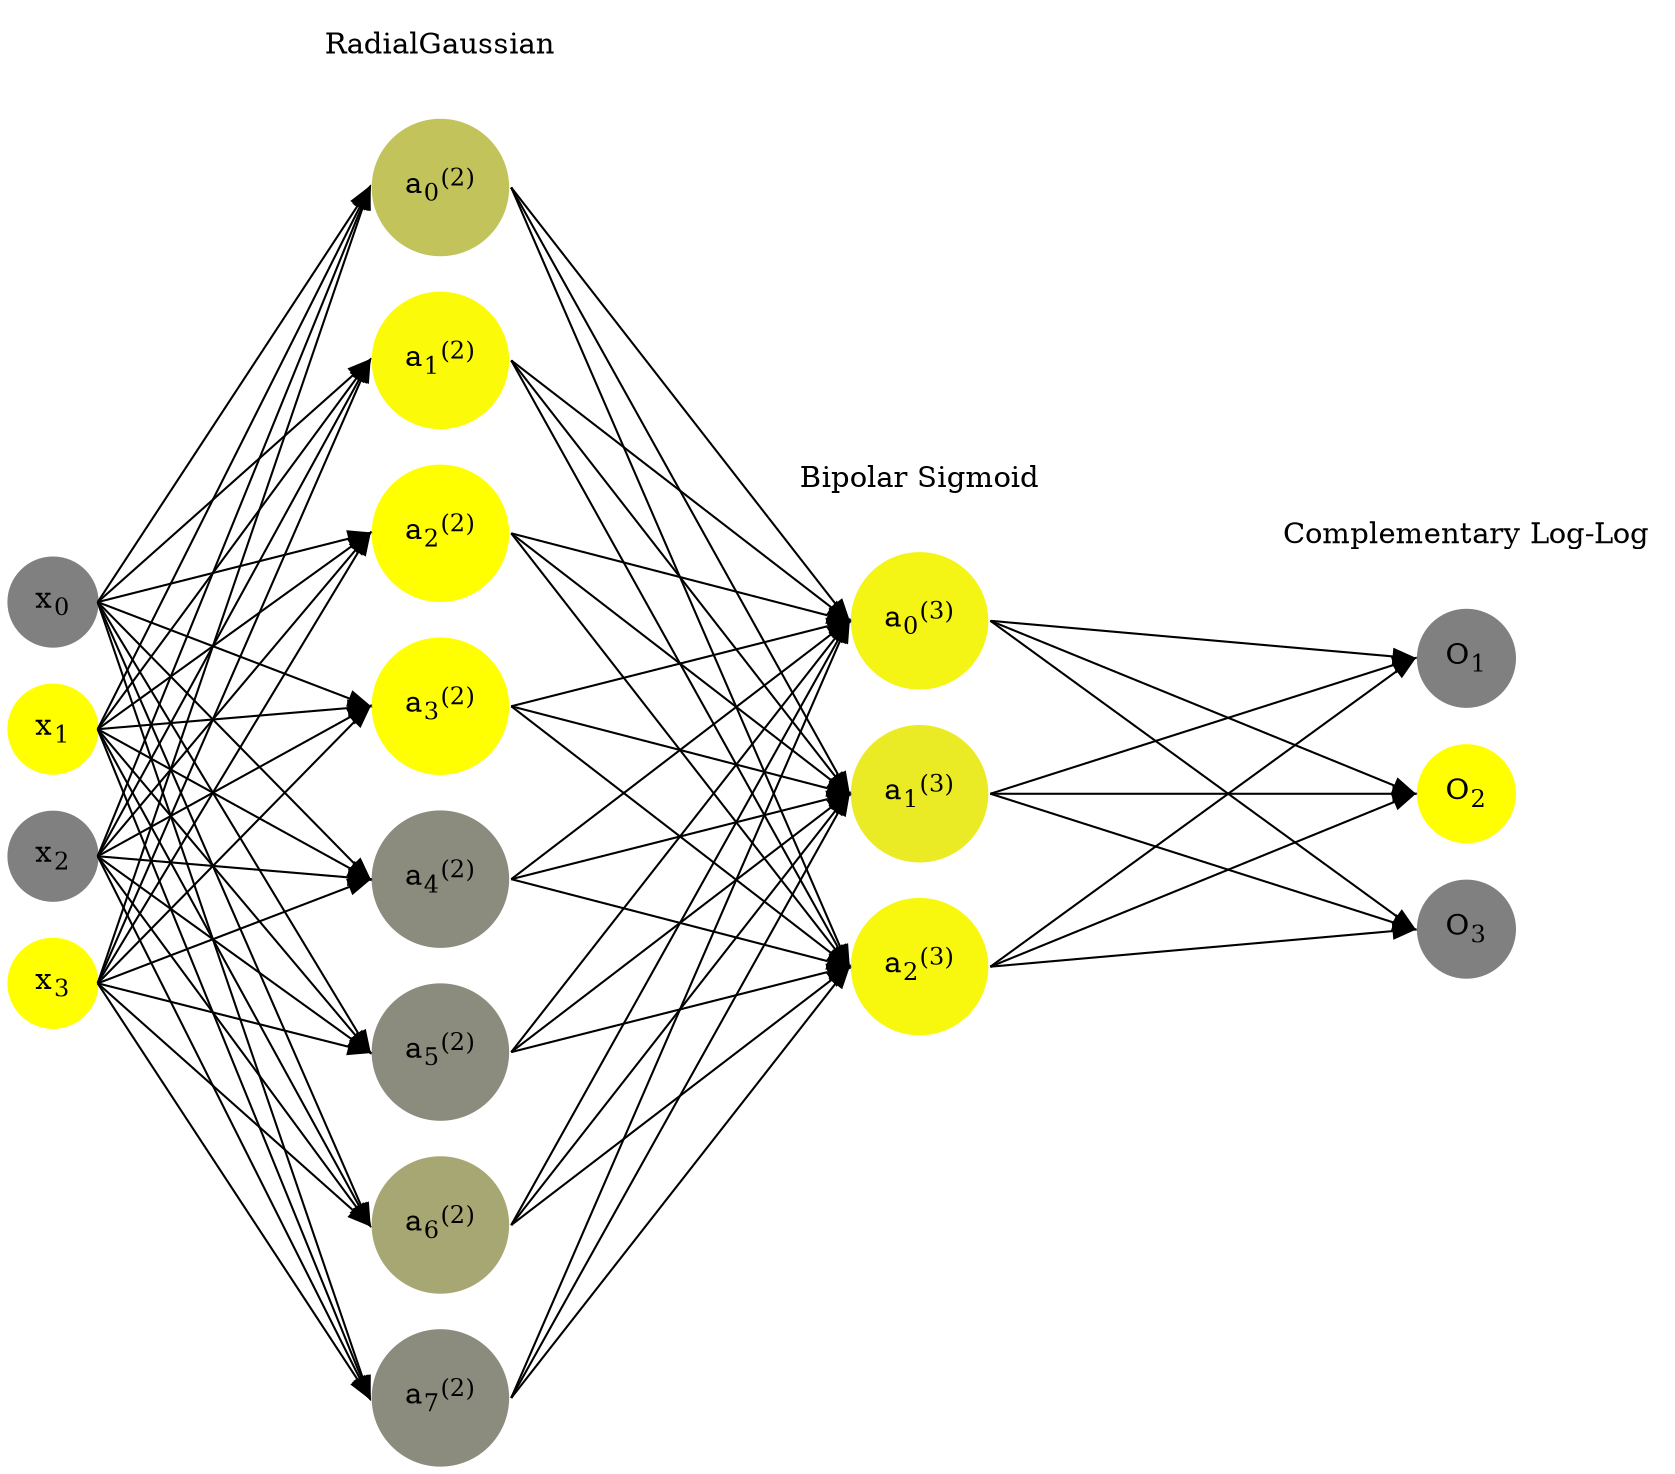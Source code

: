 digraph G {
	rankdir = LR;
	splines=false;
	edge[style=invis];
	ranksep= 1.4;
	{
	node [shape=circle, color="0.1667, 0.0, 0.5", style=filled, fillcolor="0.1667, 0.0, 0.5"];
	x0 [label=<x<sub>0</sub>>];
	}
	{
	node [shape=circle, color="0.1667, 1.0, 1.0", style=filled, fillcolor="0.1667, 1.0, 1.0"];
	x1 [label=<x<sub>1</sub>>];
	}
	{
	node [shape=circle, color="0.1667, 0.0, 0.5", style=filled, fillcolor="0.1667, 0.0, 0.5"];
	x2 [label=<x<sub>2</sub>>];
	}
	{
	node [shape=circle, color="0.1667, 1.0, 1.0", style=filled, fillcolor="0.1667, 1.0, 1.0"];
	x3 [label=<x<sub>3</sub>>];
	}
	{
	node [shape=circle, color="0.1667, 0.527485, 0.763743", style=filled, fillcolor="0.1667, 0.527485, 0.763743"];
	a02 [label=<a<sub>0</sub><sup>(2)</sup>>];
	}
	{
	node [shape=circle, color="0.1667, 0.963100, 0.981550", style=filled, fillcolor="0.1667, 0.963100, 0.981550"];
	a12 [label=<a<sub>1</sub><sup>(2)</sup>>];
	}
	{
	node [shape=circle, color="0.1667, 0.999300, 0.999650", style=filled, fillcolor="0.1667, 0.999300, 0.999650"];
	a22 [label=<a<sub>2</sub><sup>(2)</sup>>];
	}
	{
	node [shape=circle, color="0.1667, 0.993735, 0.996867", style=filled, fillcolor="0.1667, 0.993735, 0.996867"];
	a32 [label=<a<sub>3</sub><sup>(2)</sup>>];
	}
	{
	node [shape=circle, color="0.1667, 0.089940, 0.544970", style=filled, fillcolor="0.1667, 0.089940, 0.544970"];
	a42 [label=<a<sub>4</sub><sup>(2)</sup>>];
	}
	{
	node [shape=circle, color="0.1667, 0.100317, 0.550158", style=filled, fillcolor="0.1667, 0.100317, 0.550158"];
	a52 [label=<a<sub>5</sub><sup>(2)</sup>>];
	}
	{
	node [shape=circle, color="0.1667, 0.309433, 0.654716", style=filled, fillcolor="0.1667, 0.309433, 0.654716"];
	a62 [label=<a<sub>6</sub><sup>(2)</sup>>];
	}
	{
	node [shape=circle, color="0.1667, 0.094726, 0.547363", style=filled, fillcolor="0.1667, 0.094726, 0.547363"];
	a72 [label=<a<sub>7</sub><sup>(2)</sup>>];
	}
	{
	node [shape=circle, color="0.1667, 0.910088, 0.955044", style=filled, fillcolor="0.1667, 0.910088, 0.955044"];
	a03 [label=<a<sub>0</sub><sup>(3)</sup>>];
	}
	{
	node [shape=circle, color="0.1667, 0.840717, 0.920358", style=filled, fillcolor="0.1667, 0.840717, 0.920358"];
	a13 [label=<a<sub>1</sub><sup>(3)</sup>>];
	}
	{
	node [shape=circle, color="0.1667, 0.939212, 0.969606", style=filled, fillcolor="0.1667, 0.939212, 0.969606"];
	a23 [label=<a<sub>2</sub><sup>(3)</sup>>];
	}
	{
	node [shape=circle, color="0.1667, 0.0, 0.5", style=filled, fillcolor="0.1667, 0.0, 0.5"];
	O1 [label=<O<sub>1</sub>>];
	}
	{
	node [shape=circle, color="0.1667, 1.0, 1.0", style=filled, fillcolor="0.1667, 1.0, 1.0"];
	O2 [label=<O<sub>2</sub>>];
	}
	{
	node [shape=circle, color="0.1667, 0.0, 0.5", style=filled, fillcolor="0.1667, 0.0, 0.5"];
	O3 [label=<O<sub>3</sub>>];
	}
	{
	rank=same;
	x0->x1->x2->x3;
	}
	{
	rank=same;
	a02->a12->a22->a32->a42->a52->a62->a72;
	}
	{
	rank=same;
	a03->a13->a23;
	}
	{
	rank=same;
	O1->O2->O3;
	}
	l1 [shape=plaintext,label="RadialGaussian"];
	l1->a02;
	{rank=same; l1;a02};
	l2 [shape=plaintext,label="Bipolar Sigmoid"];
	l2->a03;
	{rank=same; l2;a03};
	l3 [shape=plaintext,label="Complementary Log-Log"];
	l3->O1;
	{rank=same; l3;O1};
edge[style=solid, tailport=e, headport=w];
	{x0;x1;x2;x3} -> {a02;a12;a22;a32;a42;a52;a62;a72};
	{a02;a12;a22;a32;a42;a52;a62;a72} -> {a03;a13;a23};
	{a03;a13;a23} -> {O1,O2,O3};
}